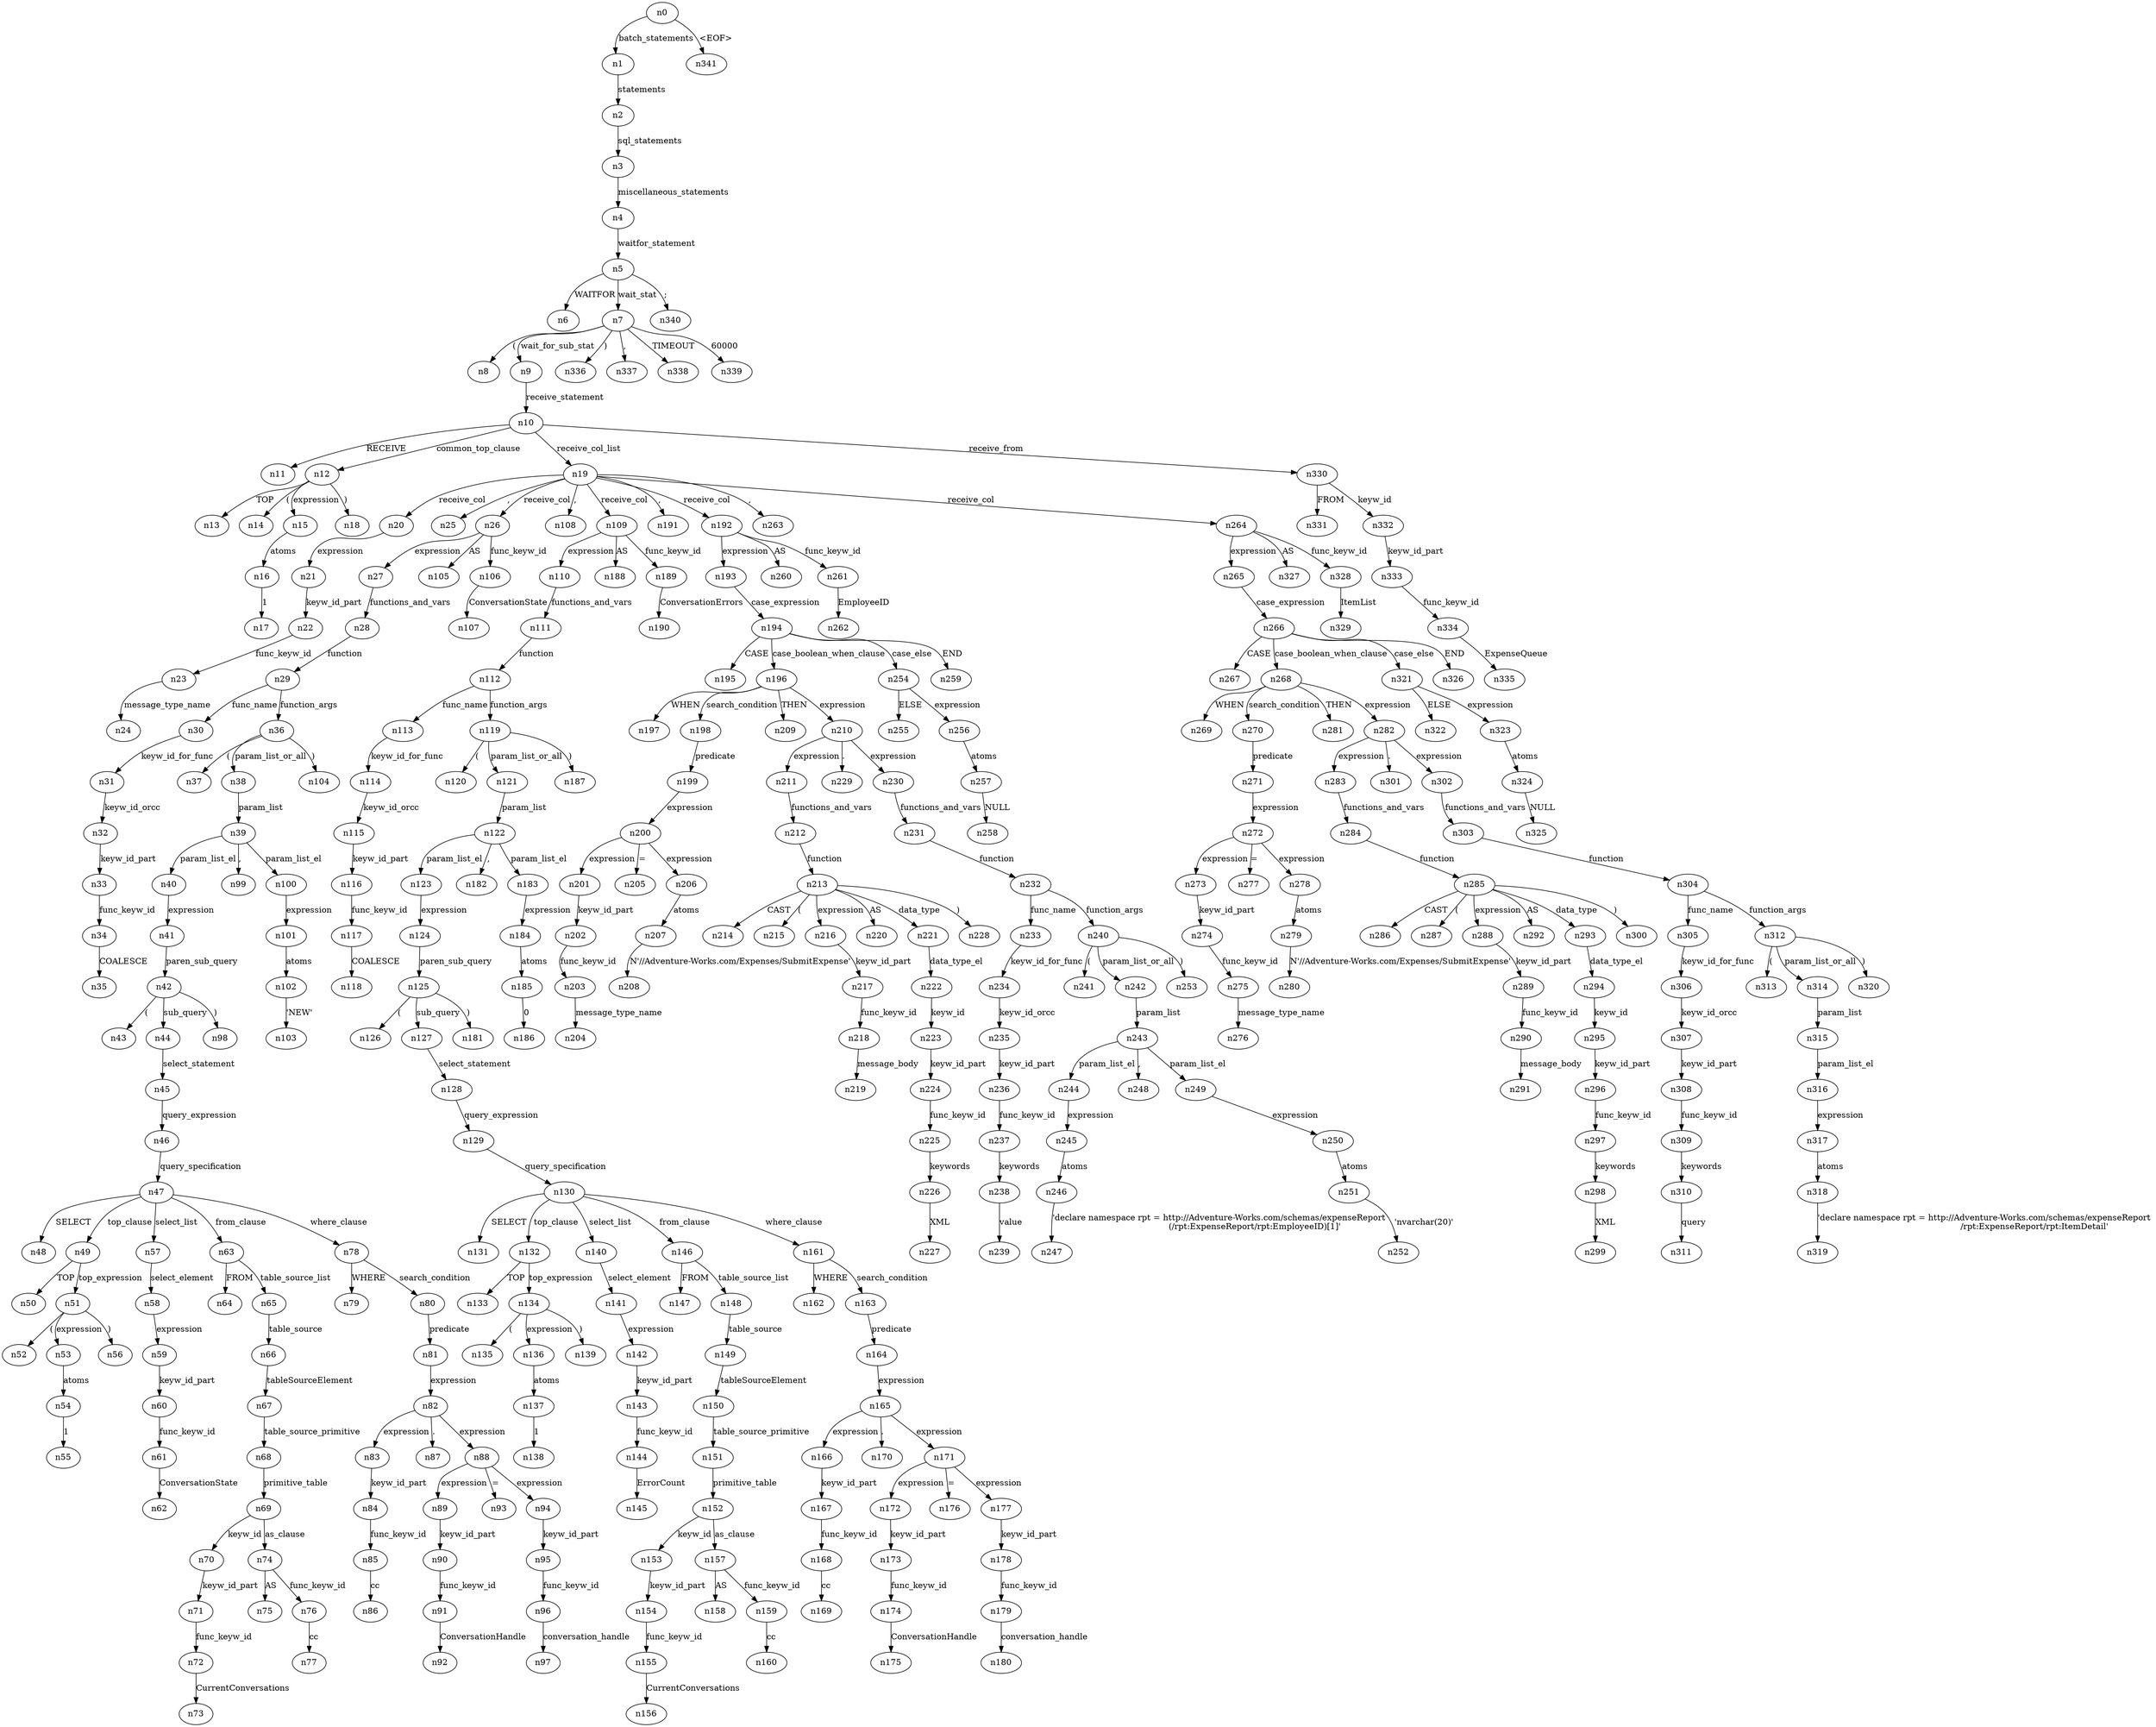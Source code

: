 digraph ParseTree {
  n0 -> n1 [label="batch_statements"];
  n1 -> n2 [label="statements"];
  n2 -> n3 [label="sql_statements"];
  n3 -> n4 [label="miscellaneous_statements"];
  n4 -> n5 [label="waitfor_statement"];
  n5 -> n6 [label="WAITFOR"];
  n5 -> n7 [label="wait_stat"];
  n7 -> n8 [label="("];
  n7 -> n9 [label="wait_for_sub_stat"];
  n9 -> n10 [label="receive_statement"];
  n10 -> n11 [label="RECEIVE"];
  n10 -> n12 [label="common_top_clause"];
  n12 -> n13 [label="TOP"];
  n12 -> n14 [label="("];
  n12 -> n15 [label="expression"];
  n15 -> n16 [label="atoms"];
  n16 -> n17 [label="1"];
  n12 -> n18 [label=")"];
  n10 -> n19 [label="receive_col_list"];
  n19 -> n20 [label="receive_col"];
  n20 -> n21 [label="expression"];
  n21 -> n22 [label="keyw_id_part"];
  n22 -> n23 [label="func_keyw_id"];
  n23 -> n24 [label="message_type_name"];
  n19 -> n25 [label=","];
  n19 -> n26 [label="receive_col"];
  n26 -> n27 [label="expression"];
  n27 -> n28 [label="functions_and_vars"];
  n28 -> n29 [label="function"];
  n29 -> n30 [label="func_name"];
  n30 -> n31 [label="keyw_id_for_func"];
  n31 -> n32 [label="keyw_id_orcc"];
  n32 -> n33 [label="keyw_id_part"];
  n33 -> n34 [label="func_keyw_id"];
  n34 -> n35 [label="COALESCE"];
  n29 -> n36 [label="function_args"];
  n36 -> n37 [label="("];
  n36 -> n38 [label="param_list_or_all"];
  n38 -> n39 [label="param_list"];
  n39 -> n40 [label="param_list_el"];
  n40 -> n41 [label="expression"];
  n41 -> n42 [label="paren_sub_query"];
  n42 -> n43 [label="("];
  n42 -> n44 [label="sub_query"];
  n44 -> n45 [label="select_statement"];
  n45 -> n46 [label="query_expression"];
  n46 -> n47 [label="query_specification"];
  n47 -> n48 [label="SELECT"];
  n47 -> n49 [label="top_clause"];
  n49 -> n50 [label="TOP"];
  n49 -> n51 [label="top_expression"];
  n51 -> n52 [label="("];
  n51 -> n53 [label="expression"];
  n53 -> n54 [label="atoms"];
  n54 -> n55 [label="1"];
  n51 -> n56 [label=")"];
  n47 -> n57 [label="select_list"];
  n57 -> n58 [label="select_element"];
  n58 -> n59 [label="expression"];
  n59 -> n60 [label="keyw_id_part"];
  n60 -> n61 [label="func_keyw_id"];
  n61 -> n62 [label="ConversationState"];
  n47 -> n63 [label="from_clause"];
  n63 -> n64 [label="FROM"];
  n63 -> n65 [label="table_source_list"];
  n65 -> n66 [label="table_source"];
  n66 -> n67 [label="tableSourceElement"];
  n67 -> n68 [label="table_source_primitive"];
  n68 -> n69 [label="primitive_table"];
  n69 -> n70 [label="keyw_id"];
  n70 -> n71 [label="keyw_id_part"];
  n71 -> n72 [label="func_keyw_id"];
  n72 -> n73 [label="CurrentConversations"];
  n69 -> n74 [label="as_clause"];
  n74 -> n75 [label="AS"];
  n74 -> n76 [label="func_keyw_id"];
  n76 -> n77 [label="cc"];
  n47 -> n78 [label="where_clause"];
  n78 -> n79 [label="WHERE"];
  n78 -> n80 [label="search_condition"];
  n80 -> n81 [label="predicate"];
  n81 -> n82 [label="expression"];
  n82 -> n83 [label="expression"];
  n83 -> n84 [label="keyw_id_part"];
  n84 -> n85 [label="func_keyw_id"];
  n85 -> n86 [label="cc"];
  n82 -> n87 [label="."];
  n82 -> n88 [label="expression"];
  n88 -> n89 [label="expression"];
  n89 -> n90 [label="keyw_id_part"];
  n90 -> n91 [label="func_keyw_id"];
  n91 -> n92 [label="ConversationHandle"];
  n88 -> n93 [label="="];
  n88 -> n94 [label="expression"];
  n94 -> n95 [label="keyw_id_part"];
  n95 -> n96 [label="func_keyw_id"];
  n96 -> n97 [label="conversation_handle"];
  n42 -> n98 [label=")"];
  n39 -> n99 [label=","];
  n39 -> n100 [label="param_list_el"];
  n100 -> n101 [label="expression"];
  n101 -> n102 [label="atoms"];
  n102 -> n103 [label="'NEW'"];
  n36 -> n104 [label=")"];
  n26 -> n105 [label="AS"];
  n26 -> n106 [label="func_keyw_id"];
  n106 -> n107 [label="ConversationState"];
  n19 -> n108 [label=","];
  n19 -> n109 [label="receive_col"];
  n109 -> n110 [label="expression"];
  n110 -> n111 [label="functions_and_vars"];
  n111 -> n112 [label="function"];
  n112 -> n113 [label="func_name"];
  n113 -> n114 [label="keyw_id_for_func"];
  n114 -> n115 [label="keyw_id_orcc"];
  n115 -> n116 [label="keyw_id_part"];
  n116 -> n117 [label="func_keyw_id"];
  n117 -> n118 [label="COALESCE"];
  n112 -> n119 [label="function_args"];
  n119 -> n120 [label="("];
  n119 -> n121 [label="param_list_or_all"];
  n121 -> n122 [label="param_list"];
  n122 -> n123 [label="param_list_el"];
  n123 -> n124 [label="expression"];
  n124 -> n125 [label="paren_sub_query"];
  n125 -> n126 [label="("];
  n125 -> n127 [label="sub_query"];
  n127 -> n128 [label="select_statement"];
  n128 -> n129 [label="query_expression"];
  n129 -> n130 [label="query_specification"];
  n130 -> n131 [label="SELECT"];
  n130 -> n132 [label="top_clause"];
  n132 -> n133 [label="TOP"];
  n132 -> n134 [label="top_expression"];
  n134 -> n135 [label="("];
  n134 -> n136 [label="expression"];
  n136 -> n137 [label="atoms"];
  n137 -> n138 [label="1"];
  n134 -> n139 [label=")"];
  n130 -> n140 [label="select_list"];
  n140 -> n141 [label="select_element"];
  n141 -> n142 [label="expression"];
  n142 -> n143 [label="keyw_id_part"];
  n143 -> n144 [label="func_keyw_id"];
  n144 -> n145 [label="ErrorCount"];
  n130 -> n146 [label="from_clause"];
  n146 -> n147 [label="FROM"];
  n146 -> n148 [label="table_source_list"];
  n148 -> n149 [label="table_source"];
  n149 -> n150 [label="tableSourceElement"];
  n150 -> n151 [label="table_source_primitive"];
  n151 -> n152 [label="primitive_table"];
  n152 -> n153 [label="keyw_id"];
  n153 -> n154 [label="keyw_id_part"];
  n154 -> n155 [label="func_keyw_id"];
  n155 -> n156 [label="CurrentConversations"];
  n152 -> n157 [label="as_clause"];
  n157 -> n158 [label="AS"];
  n157 -> n159 [label="func_keyw_id"];
  n159 -> n160 [label="cc"];
  n130 -> n161 [label="where_clause"];
  n161 -> n162 [label="WHERE"];
  n161 -> n163 [label="search_condition"];
  n163 -> n164 [label="predicate"];
  n164 -> n165 [label="expression"];
  n165 -> n166 [label="expression"];
  n166 -> n167 [label="keyw_id_part"];
  n167 -> n168 [label="func_keyw_id"];
  n168 -> n169 [label="cc"];
  n165 -> n170 [label="."];
  n165 -> n171 [label="expression"];
  n171 -> n172 [label="expression"];
  n172 -> n173 [label="keyw_id_part"];
  n173 -> n174 [label="func_keyw_id"];
  n174 -> n175 [label="ConversationHandle"];
  n171 -> n176 [label="="];
  n171 -> n177 [label="expression"];
  n177 -> n178 [label="keyw_id_part"];
  n178 -> n179 [label="func_keyw_id"];
  n179 -> n180 [label="conversation_handle"];
  n125 -> n181 [label=")"];
  n122 -> n182 [label=","];
  n122 -> n183 [label="param_list_el"];
  n183 -> n184 [label="expression"];
  n184 -> n185 [label="atoms"];
  n185 -> n186 [label="0"];
  n119 -> n187 [label=")"];
  n109 -> n188 [label="AS"];
  n109 -> n189 [label="func_keyw_id"];
  n189 -> n190 [label="ConversationErrors"];
  n19 -> n191 [label=","];
  n19 -> n192 [label="receive_col"];
  n192 -> n193 [label="expression"];
  n193 -> n194 [label="case_expression"];
  n194 -> n195 [label="CASE"];
  n194 -> n196 [label="case_boolean_when_clause"];
  n196 -> n197 [label="WHEN"];
  n196 -> n198 [label="search_condition"];
  n198 -> n199 [label="predicate"];
  n199 -> n200 [label="expression"];
  n200 -> n201 [label="expression"];
  n201 -> n202 [label="keyw_id_part"];
  n202 -> n203 [label="func_keyw_id"];
  n203 -> n204 [label="message_type_name"];
  n200 -> n205 [label="="];
  n200 -> n206 [label="expression"];
  n206 -> n207 [label="atoms"];
  n207 -> n208 [label="N'//Adventure-Works.com/Expenses/SubmitExpense'"];
  n196 -> n209 [label="THEN"];
  n196 -> n210 [label="expression"];
  n210 -> n211 [label="expression"];
  n211 -> n212 [label="functions_and_vars"];
  n212 -> n213 [label="function"];
  n213 -> n214 [label="CAST"];
  n213 -> n215 [label="("];
  n213 -> n216 [label="expression"];
  n216 -> n217 [label="keyw_id_part"];
  n217 -> n218 [label="func_keyw_id"];
  n218 -> n219 [label="message_body"];
  n213 -> n220 [label="AS"];
  n213 -> n221 [label="data_type"];
  n221 -> n222 [label="data_type_el"];
  n222 -> n223 [label="keyw_id"];
  n223 -> n224 [label="keyw_id_part"];
  n224 -> n225 [label="func_keyw_id"];
  n225 -> n226 [label="keywords"];
  n226 -> n227 [label="XML"];
  n213 -> n228 [label=")"];
  n210 -> n229 [label="."];
  n210 -> n230 [label="expression"];
  n230 -> n231 [label="functions_and_vars"];
  n231 -> n232 [label="function"];
  n232 -> n233 [label="func_name"];
  n233 -> n234 [label="keyw_id_for_func"];
  n234 -> n235 [label="keyw_id_orcc"];
  n235 -> n236 [label="keyw_id_part"];
  n236 -> n237 [label="func_keyw_id"];
  n237 -> n238 [label="keywords"];
  n238 -> n239 [label="value"];
  n232 -> n240 [label="function_args"];
  n240 -> n241 [label="("];
  n240 -> n242 [label="param_list_or_all"];
  n242 -> n243 [label="param_list"];
  n243 -> n244 [label="param_list_el"];
  n244 -> n245 [label="expression"];
  n245 -> n246 [label="atoms"];
  n246 -> n247 [label="'declare namespace rpt = http://Adventure-Works.com/schemas/expenseReport
			   (/rpt:ExpenseReport/rpt:EmployeeID)[1]'"];
  n243 -> n248 [label=","];
  n243 -> n249 [label="param_list_el"];
  n249 -> n250 [label="expression"];
  n250 -> n251 [label="atoms"];
  n251 -> n252 [label="'nvarchar(20)'"];
  n240 -> n253 [label=")"];
  n194 -> n254 [label="case_else"];
  n254 -> n255 [label="ELSE"];
  n254 -> n256 [label="expression"];
  n256 -> n257 [label="atoms"];
  n257 -> n258 [label="NULL"];
  n194 -> n259 [label="END"];
  n192 -> n260 [label="AS"];
  n192 -> n261 [label="func_keyw_id"];
  n261 -> n262 [label="EmployeeID"];
  n19 -> n263 [label=","];
  n19 -> n264 [label="receive_col"];
  n264 -> n265 [label="expression"];
  n265 -> n266 [label="case_expression"];
  n266 -> n267 [label="CASE"];
  n266 -> n268 [label="case_boolean_when_clause"];
  n268 -> n269 [label="WHEN"];
  n268 -> n270 [label="search_condition"];
  n270 -> n271 [label="predicate"];
  n271 -> n272 [label="expression"];
  n272 -> n273 [label="expression"];
  n273 -> n274 [label="keyw_id_part"];
  n274 -> n275 [label="func_keyw_id"];
  n275 -> n276 [label="message_type_name"];
  n272 -> n277 [label="="];
  n272 -> n278 [label="expression"];
  n278 -> n279 [label="atoms"];
  n279 -> n280 [label="N'//Adventure-Works.com/Expenses/SubmitExpense'"];
  n268 -> n281 [label="THEN"];
  n268 -> n282 [label="expression"];
  n282 -> n283 [label="expression"];
  n283 -> n284 [label="functions_and_vars"];
  n284 -> n285 [label="function"];
  n285 -> n286 [label="CAST"];
  n285 -> n287 [label="("];
  n285 -> n288 [label="expression"];
  n288 -> n289 [label="keyw_id_part"];
  n289 -> n290 [label="func_keyw_id"];
  n290 -> n291 [label="message_body"];
  n285 -> n292 [label="AS"];
  n285 -> n293 [label="data_type"];
  n293 -> n294 [label="data_type_el"];
  n294 -> n295 [label="keyw_id"];
  n295 -> n296 [label="keyw_id_part"];
  n296 -> n297 [label="func_keyw_id"];
  n297 -> n298 [label="keywords"];
  n298 -> n299 [label="XML"];
  n285 -> n300 [label=")"];
  n282 -> n301 [label="."];
  n282 -> n302 [label="expression"];
  n302 -> n303 [label="functions_and_vars"];
  n303 -> n304 [label="function"];
  n304 -> n305 [label="func_name"];
  n305 -> n306 [label="keyw_id_for_func"];
  n306 -> n307 [label="keyw_id_orcc"];
  n307 -> n308 [label="keyw_id_part"];
  n308 -> n309 [label="func_keyw_id"];
  n309 -> n310 [label="keywords"];
  n310 -> n311 [label="query"];
  n304 -> n312 [label="function_args"];
  n312 -> n313 [label="("];
  n312 -> n314 [label="param_list_or_all"];
  n314 -> n315 [label="param_list"];
  n315 -> n316 [label="param_list_el"];
  n316 -> n317 [label="expression"];
  n317 -> n318 [label="atoms"];
  n318 -> n319 [label="'declare namespace rpt = http://Adventure-Works.com/schemas/expenseReport 
				     /rpt:ExpenseReport/rpt:ItemDetail'"];
  n312 -> n320 [label=")"];
  n266 -> n321 [label="case_else"];
  n321 -> n322 [label="ELSE"];
  n321 -> n323 [label="expression"];
  n323 -> n324 [label="atoms"];
  n324 -> n325 [label="NULL"];
  n266 -> n326 [label="END"];
  n264 -> n327 [label="AS"];
  n264 -> n328 [label="func_keyw_id"];
  n328 -> n329 [label="ItemList"];
  n10 -> n330 [label="receive_from"];
  n330 -> n331 [label="FROM"];
  n330 -> n332 [label="keyw_id"];
  n332 -> n333 [label="keyw_id_part"];
  n333 -> n334 [label="func_keyw_id"];
  n334 -> n335 [label="ExpenseQueue"];
  n7 -> n336 [label=")"];
  n7 -> n337 [label=","];
  n7 -> n338 [label="TIMEOUT"];
  n7 -> n339 [label="60000"];
  n5 -> n340 [label=";"];
  n0 -> n341 [label="<EOF>"];
}